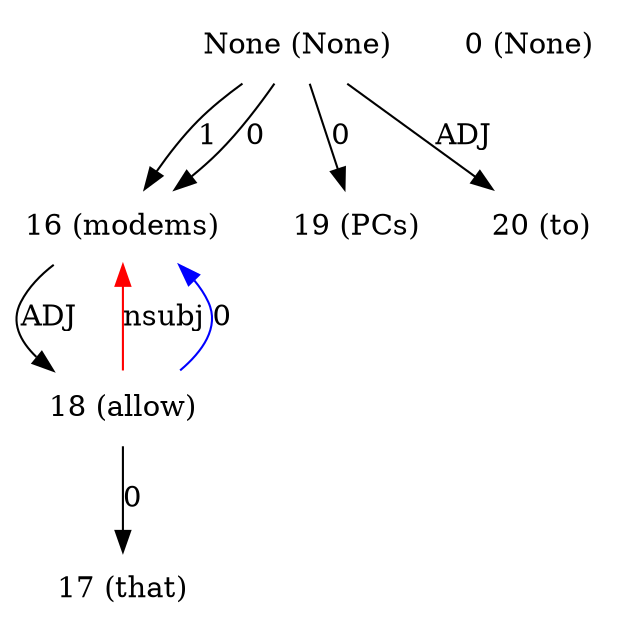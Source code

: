 digraph G{
edge [dir=forward]
node [shape=plaintext]

None [label="None (None)"]
None -> 16 [label="1"]
None [label="None (None)"]
None -> 16 [label="0"]
None [label="None (None)"]
None -> 19 [label="0"]
None -> 20 [label="ADJ"]
0 [label="0 (None)"]
16 [label="16 (modems)"]
16 -> 18 [label="ADJ"]
18 -> 16 [label="nsubj", color="red"]
17 [label="17 (that)"]
18 [label="18 (allow)"]
18 -> 17 [label="0"]
18 -> 16 [label="0", color="blue"]
19 [label="19 (PCs)"]
20 [label="20 (to)"]
}
